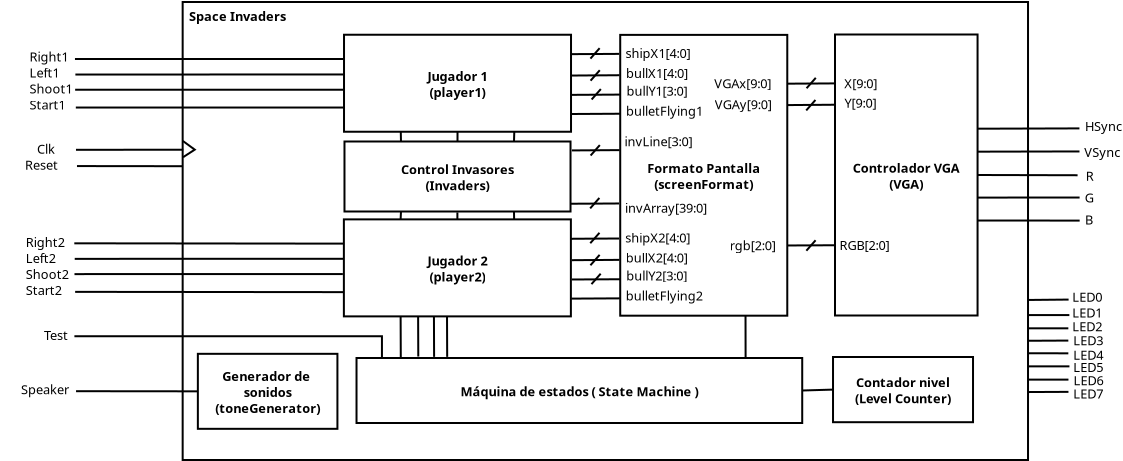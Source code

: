<?xml version="1.0" encoding="UTF-8"?>
<dia:diagram xmlns:dia="http://www.lysator.liu.se/~alla/dia/">
  <dia:layer name="Background" visible="true" active="true">
    <dia:object type="Flowchart - Box" version="0" id="O0">
      <dia:attribute name="obj_pos">
        <dia:point val="2.757,13.425"/>
      </dia:attribute>
      <dia:attribute name="obj_bb">
        <dia:rectangle val="2.707,13.375;45.075,36.375"/>
      </dia:attribute>
      <dia:attribute name="elem_corner">
        <dia:point val="2.757,13.425"/>
      </dia:attribute>
      <dia:attribute name="elem_width">
        <dia:real val="42.268"/>
      </dia:attribute>
      <dia:attribute name="elem_height">
        <dia:real val="22.9"/>
      </dia:attribute>
      <dia:attribute name="show_background">
        <dia:boolean val="true"/>
      </dia:attribute>
      <dia:attribute name="padding">
        <dia:real val="0.5"/>
      </dia:attribute>
      <dia:attribute name="text">
        <dia:composite type="text">
          <dia:attribute name="string">
            <dia:string>##</dia:string>
          </dia:attribute>
          <dia:attribute name="font">
            <dia:font family="sans" style="0" name="Helvetica"/>
          </dia:attribute>
          <dia:attribute name="height">
            <dia:real val="0.8"/>
          </dia:attribute>
          <dia:attribute name="pos">
            <dia:point val="23.891,25.07"/>
          </dia:attribute>
          <dia:attribute name="color">
            <dia:color val="#000000"/>
          </dia:attribute>
          <dia:attribute name="alignment">
            <dia:enum val="1"/>
          </dia:attribute>
        </dia:composite>
      </dia:attribute>
    </dia:object>
    <dia:object type="Flowchart - Box" version="0" id="O1">
      <dia:attribute name="obj_pos">
        <dia:point val="10.848,20.4"/>
      </dia:attribute>
      <dia:attribute name="obj_bb">
        <dia:rectangle val="10.798,20.35;22.2,23.95"/>
      </dia:attribute>
      <dia:attribute name="elem_corner">
        <dia:point val="10.848,20.4"/>
      </dia:attribute>
      <dia:attribute name="elem_width">
        <dia:real val="11.302"/>
      </dia:attribute>
      <dia:attribute name="elem_height">
        <dia:real val="3.5"/>
      </dia:attribute>
      <dia:attribute name="border_width">
        <dia:real val="0.1"/>
      </dia:attribute>
      <dia:attribute name="show_background">
        <dia:boolean val="true"/>
      </dia:attribute>
      <dia:attribute name="padding">
        <dia:real val="0.5"/>
      </dia:attribute>
      <dia:attribute name="text">
        <dia:composite type="text">
          <dia:attribute name="string">
            <dia:string>#Control Invasores
(Invaders)#</dia:string>
          </dia:attribute>
          <dia:attribute name="font">
            <dia:font family="sans" style="80" name="Helvetica-Bold"/>
          </dia:attribute>
          <dia:attribute name="height">
            <dia:real val="0.8"/>
          </dia:attribute>
          <dia:attribute name="pos">
            <dia:point val="16.499,21.945"/>
          </dia:attribute>
          <dia:attribute name="color">
            <dia:color val="#000000"/>
          </dia:attribute>
          <dia:attribute name="alignment">
            <dia:enum val="1"/>
          </dia:attribute>
        </dia:composite>
      </dia:attribute>
    </dia:object>
    <dia:object type="Flowchart - Box" version="0" id="O2">
      <dia:attribute name="obj_pos">
        <dia:point val="35.374,15.05"/>
      </dia:attribute>
      <dia:attribute name="obj_bb">
        <dia:rectangle val="35.324,15;42.551,29.15"/>
      </dia:attribute>
      <dia:attribute name="elem_corner">
        <dia:point val="35.374,15.05"/>
      </dia:attribute>
      <dia:attribute name="elem_width">
        <dia:real val="7.128"/>
      </dia:attribute>
      <dia:attribute name="elem_height">
        <dia:real val="14.05"/>
      </dia:attribute>
      <dia:attribute name="border_width">
        <dia:real val="0.1"/>
      </dia:attribute>
      <dia:attribute name="show_background">
        <dia:boolean val="true"/>
      </dia:attribute>
      <dia:attribute name="padding">
        <dia:real val="0.5"/>
      </dia:attribute>
      <dia:attribute name="text">
        <dia:composite type="text">
          <dia:attribute name="string">
            <dia:string>#Controlador VGA
(VGA)#</dia:string>
          </dia:attribute>
          <dia:attribute name="font">
            <dia:font family="sans" style="80" name="Helvetica-Bold"/>
          </dia:attribute>
          <dia:attribute name="height">
            <dia:real val="0.8"/>
          </dia:attribute>
          <dia:attribute name="pos">
            <dia:point val="38.938,21.87"/>
          </dia:attribute>
          <dia:attribute name="color">
            <dia:color val="#000000"/>
          </dia:attribute>
          <dia:attribute name="alignment">
            <dia:enum val="1"/>
          </dia:attribute>
        </dia:composite>
      </dia:attribute>
    </dia:object>
    <dia:object type="Flowchart - Box" version="0" id="O3">
      <dia:attribute name="obj_pos">
        <dia:point val="24.635,15.069"/>
      </dia:attribute>
      <dia:attribute name="obj_bb">
        <dia:rectangle val="24.585,15.019;33.038,29.159"/>
      </dia:attribute>
      <dia:attribute name="elem_corner">
        <dia:point val="24.635,15.069"/>
      </dia:attribute>
      <dia:attribute name="elem_width">
        <dia:real val="8.353"/>
      </dia:attribute>
      <dia:attribute name="elem_height">
        <dia:real val="14.04"/>
      </dia:attribute>
      <dia:attribute name="border_width">
        <dia:real val="0.1"/>
      </dia:attribute>
      <dia:attribute name="show_background">
        <dia:boolean val="true"/>
      </dia:attribute>
      <dia:attribute name="padding">
        <dia:real val="0.5"/>
      </dia:attribute>
      <dia:attribute name="text">
        <dia:composite type="text">
          <dia:attribute name="string">
            <dia:string>#Formato Pantalla
(screenFormat)#</dia:string>
          </dia:attribute>
          <dia:attribute name="font">
            <dia:font family="sans" style="80" name="Helvetica-Bold"/>
          </dia:attribute>
          <dia:attribute name="height">
            <dia:real val="0.8"/>
          </dia:attribute>
          <dia:attribute name="pos">
            <dia:point val="28.812,21.884"/>
          </dia:attribute>
          <dia:attribute name="color">
            <dia:color val="#000000"/>
          </dia:attribute>
          <dia:attribute name="alignment">
            <dia:enum val="1"/>
          </dia:attribute>
        </dia:composite>
      </dia:attribute>
    </dia:object>
    <dia:object type="Flowchart - Box" version="0" id="O4">
      <dia:attribute name="obj_pos">
        <dia:point val="10.825,15.062"/>
      </dia:attribute>
      <dia:attribute name="obj_bb">
        <dia:rectangle val="10.775,15.012;22.225,19.962"/>
      </dia:attribute>
      <dia:attribute name="elem_corner">
        <dia:point val="10.825,15.062"/>
      </dia:attribute>
      <dia:attribute name="elem_width">
        <dia:real val="11.35"/>
      </dia:attribute>
      <dia:attribute name="elem_height">
        <dia:real val="4.85"/>
      </dia:attribute>
      <dia:attribute name="border_width">
        <dia:real val="0.1"/>
      </dia:attribute>
      <dia:attribute name="show_background">
        <dia:boolean val="true"/>
      </dia:attribute>
      <dia:attribute name="padding">
        <dia:real val="0.5"/>
      </dia:attribute>
      <dia:attribute name="text">
        <dia:composite type="text">
          <dia:attribute name="string">
            <dia:string>#Jugador 1
(player1)#</dia:string>
          </dia:attribute>
          <dia:attribute name="font">
            <dia:font family="sans" style="80" name="Helvetica-Bold"/>
          </dia:attribute>
          <dia:attribute name="height">
            <dia:real val="0.8"/>
          </dia:attribute>
          <dia:attribute name="pos">
            <dia:point val="16.5,17.282"/>
          </dia:attribute>
          <dia:attribute name="color">
            <dia:color val="#000000"/>
          </dia:attribute>
          <dia:attribute name="alignment">
            <dia:enum val="1"/>
          </dia:attribute>
        </dia:composite>
      </dia:attribute>
    </dia:object>
    <dia:object type="Flowchart - Box" version="0" id="O5">
      <dia:attribute name="obj_pos">
        <dia:point val="11.45,31.225"/>
      </dia:attribute>
      <dia:attribute name="obj_bb">
        <dia:rectangle val="11.4,31.175;33.785,34.525"/>
      </dia:attribute>
      <dia:attribute name="elem_corner">
        <dia:point val="11.45,31.225"/>
      </dia:attribute>
      <dia:attribute name="elem_width">
        <dia:real val="22.285"/>
      </dia:attribute>
      <dia:attribute name="elem_height">
        <dia:real val="3.25"/>
      </dia:attribute>
      <dia:attribute name="border_width">
        <dia:real val="0.1"/>
      </dia:attribute>
      <dia:attribute name="show_background">
        <dia:boolean val="true"/>
      </dia:attribute>
      <dia:attribute name="padding">
        <dia:real val="0.5"/>
      </dia:attribute>
      <dia:attribute name="text">
        <dia:composite type="text">
          <dia:attribute name="string">
            <dia:string>#Máquina de estados ( State Machine )#</dia:string>
          </dia:attribute>
          <dia:attribute name="font">
            <dia:font family="sans" style="80" name="Helvetica-Bold"/>
          </dia:attribute>
          <dia:attribute name="height">
            <dia:real val="0.8"/>
          </dia:attribute>
          <dia:attribute name="pos">
            <dia:point val="22.593,33.045"/>
          </dia:attribute>
          <dia:attribute name="color">
            <dia:color val="#000000"/>
          </dia:attribute>
          <dia:attribute name="alignment">
            <dia:enum val="1"/>
          </dia:attribute>
        </dia:composite>
      </dia:attribute>
    </dia:object>
    <dia:object type="Flowchart - Box" version="0" id="O6">
      <dia:attribute name="obj_pos">
        <dia:point val="35.275,31.175"/>
      </dia:attribute>
      <dia:attribute name="obj_bb">
        <dia:rectangle val="35.225,31.125;42.325,34.485"/>
      </dia:attribute>
      <dia:attribute name="elem_corner">
        <dia:point val="35.275,31.175"/>
      </dia:attribute>
      <dia:attribute name="elem_width">
        <dia:real val="7"/>
      </dia:attribute>
      <dia:attribute name="elem_height">
        <dia:real val="3.26"/>
      </dia:attribute>
      <dia:attribute name="border_width">
        <dia:real val="0.1"/>
      </dia:attribute>
      <dia:attribute name="show_background">
        <dia:boolean val="true"/>
      </dia:attribute>
      <dia:attribute name="padding">
        <dia:real val="0.5"/>
      </dia:attribute>
      <dia:attribute name="text">
        <dia:composite type="text">
          <dia:attribute name="string">
            <dia:string>#Contador nivel
(Level Counter)#</dia:string>
          </dia:attribute>
          <dia:attribute name="font">
            <dia:font family="sans" style="80" name="Helvetica-Bold"/>
          </dia:attribute>
          <dia:attribute name="height">
            <dia:real val="0.8"/>
          </dia:attribute>
          <dia:attribute name="pos">
            <dia:point val="38.775,32.6"/>
          </dia:attribute>
          <dia:attribute name="color">
            <dia:color val="#000000"/>
          </dia:attribute>
          <dia:attribute name="alignment">
            <dia:enum val="1"/>
          </dia:attribute>
        </dia:composite>
      </dia:attribute>
    </dia:object>
    <dia:object type="Standard - Line" version="0" id="O7">
      <dia:attribute name="obj_pos">
        <dia:point val="42.502,19.76"/>
      </dia:attribute>
      <dia:attribute name="obj_bb">
        <dia:rectangle val="42.452,19.695;47.645,19.811"/>
      </dia:attribute>
      <dia:attribute name="conn_endpoints">
        <dia:point val="42.502,19.76"/>
        <dia:point val="47.595,19.745"/>
      </dia:attribute>
      <dia:attribute name="numcp">
        <dia:int val="1"/>
      </dia:attribute>
    </dia:object>
    <dia:object type="Standard - Line" version="0" id="O8">
      <dia:attribute name="obj_pos">
        <dia:point val="42.503,20.908"/>
      </dia:attribute>
      <dia:attribute name="obj_bb">
        <dia:rectangle val="42.453,20.847;47.648,20.958"/>
      </dia:attribute>
      <dia:attribute name="conn_endpoints">
        <dia:point val="42.503,20.908"/>
        <dia:point val="47.598,20.897"/>
      </dia:attribute>
      <dia:attribute name="numcp">
        <dia:int val="1"/>
      </dia:attribute>
    </dia:object>
    <dia:object type="Standard - Line" version="0" id="O9">
      <dia:attribute name="obj_pos">
        <dia:point val="42.501,22.075"/>
      </dia:attribute>
      <dia:attribute name="obj_bb">
        <dia:rectangle val="42.451,22.025;47.553,22.138"/>
      </dia:attribute>
      <dia:attribute name="conn_endpoints">
        <dia:point val="42.501,22.075"/>
        <dia:point val="47.503,22.087"/>
      </dia:attribute>
      <dia:attribute name="numcp">
        <dia:int val="1"/>
      </dia:attribute>
      <dia:connections>
        <dia:connection handle="0" to="O2" connection="8"/>
      </dia:connections>
    </dia:object>
    <dia:object type="Standard - Line" version="0" id="O10">
      <dia:attribute name="obj_pos">
        <dia:point val="42.506,23.204"/>
      </dia:attribute>
      <dia:attribute name="obj_bb">
        <dia:rectangle val="42.456,23.152;47.654,23.254"/>
      </dia:attribute>
      <dia:attribute name="conn_endpoints">
        <dia:point val="42.506,23.204"/>
        <dia:point val="47.604,23.202"/>
      </dia:attribute>
      <dia:attribute name="numcp">
        <dia:int val="1"/>
      </dia:attribute>
    </dia:object>
    <dia:object type="Standard - Line" version="0" id="O11">
      <dia:attribute name="obj_pos">
        <dia:point val="42.508,24.352"/>
      </dia:attribute>
      <dia:attribute name="obj_bb">
        <dia:rectangle val="42.458,24.302;47.657,24.404"/>
      </dia:attribute>
      <dia:attribute name="conn_endpoints">
        <dia:point val="42.508,24.352"/>
        <dia:point val="47.607,24.354"/>
      </dia:attribute>
      <dia:attribute name="numcp">
        <dia:int val="1"/>
      </dia:attribute>
    </dia:object>
    <dia:object type="Standard - Text" version="1" id="O12">
      <dia:attribute name="obj_pos">
        <dia:point val="47.872,19.878"/>
      </dia:attribute>
      <dia:attribute name="obj_bb">
        <dia:rectangle val="47.872,19.283;49.9,20.031"/>
      </dia:attribute>
      <dia:attribute name="text">
        <dia:composite type="text">
          <dia:attribute name="string">
            <dia:string>#HSync#</dia:string>
          </dia:attribute>
          <dia:attribute name="font">
            <dia:font family="sans" style="0" name="Helvetica"/>
          </dia:attribute>
          <dia:attribute name="height">
            <dia:real val="0.8"/>
          </dia:attribute>
          <dia:attribute name="pos">
            <dia:point val="47.872,19.878"/>
          </dia:attribute>
          <dia:attribute name="color">
            <dia:color val="#000000"/>
          </dia:attribute>
          <dia:attribute name="alignment">
            <dia:enum val="0"/>
          </dia:attribute>
        </dia:composite>
      </dia:attribute>
      <dia:attribute name="valign">
        <dia:enum val="3"/>
      </dia:attribute>
    </dia:object>
    <dia:object type="Standard - Text" version="1" id="O13">
      <dia:attribute name="obj_pos">
        <dia:point val="47.837,21.178"/>
      </dia:attribute>
      <dia:attribute name="obj_bb">
        <dia:rectangle val="47.837,20.583;49.819,21.331"/>
      </dia:attribute>
      <dia:attribute name="text">
        <dia:composite type="text">
          <dia:attribute name="string">
            <dia:string>#VSync#</dia:string>
          </dia:attribute>
          <dia:attribute name="font">
            <dia:font family="sans" style="0" name="Helvetica"/>
          </dia:attribute>
          <dia:attribute name="height">
            <dia:real val="0.8"/>
          </dia:attribute>
          <dia:attribute name="pos">
            <dia:point val="47.837,21.178"/>
          </dia:attribute>
          <dia:attribute name="color">
            <dia:color val="#000000"/>
          </dia:attribute>
          <dia:attribute name="alignment">
            <dia:enum val="0"/>
          </dia:attribute>
        </dia:composite>
      </dia:attribute>
      <dia:attribute name="valign">
        <dia:enum val="3"/>
      </dia:attribute>
    </dia:object>
    <dia:object type="Standard - Text" version="1" id="O14">
      <dia:attribute name="obj_pos">
        <dia:point val="47.914,22.358"/>
      </dia:attribute>
      <dia:attribute name="obj_bb">
        <dia:rectangle val="47.914,21.763;48.359,22.511"/>
      </dia:attribute>
      <dia:attribute name="text">
        <dia:composite type="text">
          <dia:attribute name="string">
            <dia:string>#R#</dia:string>
          </dia:attribute>
          <dia:attribute name="font">
            <dia:font family="sans" style="0" name="Helvetica"/>
          </dia:attribute>
          <dia:attribute name="height">
            <dia:real val="0.8"/>
          </dia:attribute>
          <dia:attribute name="pos">
            <dia:point val="47.914,22.358"/>
          </dia:attribute>
          <dia:attribute name="color">
            <dia:color val="#000000"/>
          </dia:attribute>
          <dia:attribute name="alignment">
            <dia:enum val="0"/>
          </dia:attribute>
        </dia:composite>
      </dia:attribute>
      <dia:attribute name="valign">
        <dia:enum val="3"/>
      </dia:attribute>
    </dia:object>
    <dia:object type="Standard - Text" version="1" id="O15">
      <dia:attribute name="obj_pos">
        <dia:point val="47.862,23.453"/>
      </dia:attribute>
      <dia:attribute name="obj_bb">
        <dia:rectangle val="47.862,22.858;48.357,23.606"/>
      </dia:attribute>
      <dia:attribute name="text">
        <dia:composite type="text">
          <dia:attribute name="string">
            <dia:string>#G#</dia:string>
          </dia:attribute>
          <dia:attribute name="font">
            <dia:font family="sans" style="0" name="Helvetica"/>
          </dia:attribute>
          <dia:attribute name="height">
            <dia:real val="0.8"/>
          </dia:attribute>
          <dia:attribute name="pos">
            <dia:point val="47.862,23.453"/>
          </dia:attribute>
          <dia:attribute name="color">
            <dia:color val="#000000"/>
          </dia:attribute>
          <dia:attribute name="alignment">
            <dia:enum val="0"/>
          </dia:attribute>
        </dia:composite>
      </dia:attribute>
      <dia:attribute name="valign">
        <dia:enum val="3"/>
      </dia:attribute>
    </dia:object>
    <dia:object type="Standard - Text" version="1" id="O16">
      <dia:attribute name="obj_pos">
        <dia:point val="47.877,24.546"/>
      </dia:attribute>
      <dia:attribute name="obj_bb">
        <dia:rectangle val="47.877,23.951;48.317,24.698"/>
      </dia:attribute>
      <dia:attribute name="text">
        <dia:composite type="text">
          <dia:attribute name="string">
            <dia:string>#B#</dia:string>
          </dia:attribute>
          <dia:attribute name="font">
            <dia:font family="sans" style="0" name="Helvetica"/>
          </dia:attribute>
          <dia:attribute name="height">
            <dia:real val="0.8"/>
          </dia:attribute>
          <dia:attribute name="pos">
            <dia:point val="47.877,24.546"/>
          </dia:attribute>
          <dia:attribute name="color">
            <dia:color val="#000000"/>
          </dia:attribute>
          <dia:attribute name="alignment">
            <dia:enum val="0"/>
          </dia:attribute>
        </dia:composite>
      </dia:attribute>
      <dia:attribute name="valign">
        <dia:enum val="3"/>
      </dia:attribute>
    </dia:object>
    <dia:object type="Standard - Line" version="0" id="O17">
      <dia:attribute name="obj_pos">
        <dia:point val="32.988,18.579"/>
      </dia:attribute>
      <dia:attribute name="obj_bb">
        <dia:rectangle val="32.938,18.512;35.424,18.629"/>
      </dia:attribute>
      <dia:attribute name="conn_endpoints">
        <dia:point val="32.988,18.579"/>
        <dia:point val="35.374,18.562"/>
      </dia:attribute>
      <dia:attribute name="numcp">
        <dia:int val="1"/>
      </dia:attribute>
      <dia:connections>
        <dia:connection handle="0" to="O3" connection="6"/>
        <dia:connection handle="1" to="O2" connection="5"/>
      </dia:connections>
    </dia:object>
    <dia:object type="Standard - Line" version="0" id="O18">
      <dia:attribute name="obj_pos">
        <dia:point val="32.988,25.599"/>
      </dia:attribute>
      <dia:attribute name="obj_bb">
        <dia:rectangle val="32.938,25.537;35.424,25.649"/>
      </dia:attribute>
      <dia:attribute name="conn_endpoints">
        <dia:point val="32.988,25.599"/>
        <dia:point val="35.374,25.587"/>
      </dia:attribute>
      <dia:attribute name="numcp">
        <dia:int val="1"/>
      </dia:attribute>
      <dia:connections>
        <dia:connection handle="0" to="O3" connection="10"/>
        <dia:connection handle="1" to="O2" connection="9"/>
      </dia:connections>
    </dia:object>
    <dia:object type="Standard - Text" version="1" id="O19">
      <dia:attribute name="obj_pos">
        <dia:point val="38.938,22.075"/>
      </dia:attribute>
      <dia:attribute name="obj_bb">
        <dia:rectangle val="38.938,21.48;38.938,22.227"/>
      </dia:attribute>
      <dia:attribute name="text">
        <dia:composite type="text">
          <dia:attribute name="string">
            <dia:string>##</dia:string>
          </dia:attribute>
          <dia:attribute name="font">
            <dia:font family="sans" style="0" name="Helvetica"/>
          </dia:attribute>
          <dia:attribute name="height">
            <dia:real val="0.8"/>
          </dia:attribute>
          <dia:attribute name="pos">
            <dia:point val="38.938,22.075"/>
          </dia:attribute>
          <dia:attribute name="color">
            <dia:color val="#000000"/>
          </dia:attribute>
          <dia:attribute name="alignment">
            <dia:enum val="0"/>
          </dia:attribute>
        </dia:composite>
      </dia:attribute>
      <dia:attribute name="valign">
        <dia:enum val="3"/>
      </dia:attribute>
      <dia:connections>
        <dia:connection handle="0" to="O2" connection="16"/>
      </dia:connections>
    </dia:object>
    <dia:object type="Standard - Text" version="1" id="O20">
      <dia:attribute name="obj_pos">
        <dia:point val="35.597,25.822"/>
      </dia:attribute>
      <dia:attribute name="obj_bb">
        <dia:rectangle val="35.597,25.227;38.507,25.974"/>
      </dia:attribute>
      <dia:attribute name="text">
        <dia:composite type="text">
          <dia:attribute name="string">
            <dia:string>#RGB[2:0]#</dia:string>
          </dia:attribute>
          <dia:attribute name="font">
            <dia:font family="sans" style="0" name="Helvetica"/>
          </dia:attribute>
          <dia:attribute name="height">
            <dia:real val="0.8"/>
          </dia:attribute>
          <dia:attribute name="pos">
            <dia:point val="35.597,25.822"/>
          </dia:attribute>
          <dia:attribute name="color">
            <dia:color val="#000000"/>
          </dia:attribute>
          <dia:attribute name="alignment">
            <dia:enum val="0"/>
          </dia:attribute>
        </dia:composite>
      </dia:attribute>
      <dia:attribute name="valign">
        <dia:enum val="3"/>
      </dia:attribute>
    </dia:object>
    <dia:object type="Standard - Text" version="1" id="O21">
      <dia:attribute name="obj_pos">
        <dia:point val="30.117,25.832"/>
      </dia:attribute>
      <dia:attribute name="obj_bb">
        <dia:rectangle val="30.117,25.237;32.715,25.984"/>
      </dia:attribute>
      <dia:attribute name="text">
        <dia:composite type="text">
          <dia:attribute name="string">
            <dia:string>#rgb[2:0]#</dia:string>
          </dia:attribute>
          <dia:attribute name="font">
            <dia:font family="sans" style="0" name="Helvetica"/>
          </dia:attribute>
          <dia:attribute name="height">
            <dia:real val="0.8"/>
          </dia:attribute>
          <dia:attribute name="pos">
            <dia:point val="30.117,25.832"/>
          </dia:attribute>
          <dia:attribute name="color">
            <dia:color val="#000000"/>
          </dia:attribute>
          <dia:attribute name="alignment">
            <dia:enum val="0"/>
          </dia:attribute>
        </dia:composite>
      </dia:attribute>
      <dia:attribute name="valign">
        <dia:enum val="3"/>
      </dia:attribute>
    </dia:object>
    <dia:object type="Standard - Text" version="1" id="O22">
      <dia:attribute name="obj_pos">
        <dia:point val="35.837,17.734"/>
      </dia:attribute>
      <dia:attribute name="obj_bb">
        <dia:rectangle val="35.837,17.139;37.804,17.887"/>
      </dia:attribute>
      <dia:attribute name="text">
        <dia:composite type="text">
          <dia:attribute name="string">
            <dia:string>#X[9:0]#</dia:string>
          </dia:attribute>
          <dia:attribute name="font">
            <dia:font family="sans" style="0" name="Helvetica"/>
          </dia:attribute>
          <dia:attribute name="height">
            <dia:real val="0.8"/>
          </dia:attribute>
          <dia:attribute name="pos">
            <dia:point val="35.837,17.734"/>
          </dia:attribute>
          <dia:attribute name="color">
            <dia:color val="#000000"/>
          </dia:attribute>
          <dia:attribute name="alignment">
            <dia:enum val="0"/>
          </dia:attribute>
        </dia:composite>
      </dia:attribute>
      <dia:attribute name="valign">
        <dia:enum val="3"/>
      </dia:attribute>
    </dia:object>
    <dia:object type="Standard - Text" version="1" id="O23">
      <dia:attribute name="obj_pos">
        <dia:point val="35.855,18.707"/>
      </dia:attribute>
      <dia:attribute name="obj_bb">
        <dia:rectangle val="35.855,18.112;37.775,18.859"/>
      </dia:attribute>
      <dia:attribute name="text">
        <dia:composite type="text">
          <dia:attribute name="string">
            <dia:string>#Y[9:0]#</dia:string>
          </dia:attribute>
          <dia:attribute name="font">
            <dia:font family="sans" style="0" name="Helvetica"/>
          </dia:attribute>
          <dia:attribute name="height">
            <dia:real val="0.8"/>
          </dia:attribute>
          <dia:attribute name="pos">
            <dia:point val="35.855,18.707"/>
          </dia:attribute>
          <dia:attribute name="color">
            <dia:color val="#000000"/>
          </dia:attribute>
          <dia:attribute name="alignment">
            <dia:enum val="0"/>
          </dia:attribute>
        </dia:composite>
      </dia:attribute>
      <dia:attribute name="valign">
        <dia:enum val="3"/>
      </dia:attribute>
    </dia:object>
    <dia:object type="Standard - Text" version="1" id="O24">
      <dia:attribute name="obj_pos">
        <dia:point val="29.342,17.732"/>
      </dia:attribute>
      <dia:attribute name="obj_bb">
        <dia:rectangle val="29.342,17.137;32.622,17.884"/>
      </dia:attribute>
      <dia:attribute name="text">
        <dia:composite type="text">
          <dia:attribute name="string">
            <dia:string>#VGAx[9:0]#</dia:string>
          </dia:attribute>
          <dia:attribute name="font">
            <dia:font family="sans" style="0" name="Helvetica"/>
          </dia:attribute>
          <dia:attribute name="height">
            <dia:real val="0.8"/>
          </dia:attribute>
          <dia:attribute name="pos">
            <dia:point val="29.342,17.732"/>
          </dia:attribute>
          <dia:attribute name="color">
            <dia:color val="#000000"/>
          </dia:attribute>
          <dia:attribute name="alignment">
            <dia:enum val="0"/>
          </dia:attribute>
        </dia:composite>
      </dia:attribute>
      <dia:attribute name="valign">
        <dia:enum val="3"/>
      </dia:attribute>
    </dia:object>
    <dia:object type="Standard - Text" version="1" id="O25">
      <dia:attribute name="obj_pos">
        <dia:point val="29.367,18.782"/>
      </dia:attribute>
      <dia:attribute name="obj_bb">
        <dia:rectangle val="29.367,18.187;32.605,18.934"/>
      </dia:attribute>
      <dia:attribute name="text">
        <dia:composite type="text">
          <dia:attribute name="string">
            <dia:string>#VGAy[9:0]#</dia:string>
          </dia:attribute>
          <dia:attribute name="font">
            <dia:font family="sans" style="0" name="Helvetica"/>
          </dia:attribute>
          <dia:attribute name="height">
            <dia:real val="0.8"/>
          </dia:attribute>
          <dia:attribute name="pos">
            <dia:point val="29.367,18.782"/>
          </dia:attribute>
          <dia:attribute name="color">
            <dia:color val="#000000"/>
          </dia:attribute>
          <dia:attribute name="alignment">
            <dia:enum val="0"/>
          </dia:attribute>
        </dia:composite>
      </dia:attribute>
      <dia:attribute name="valign">
        <dia:enum val="3"/>
      </dia:attribute>
    </dia:object>
    <dia:object type="Standard - Line" version="0" id="O26">
      <dia:attribute name="obj_pos">
        <dia:point val="32.976,17.509"/>
      </dia:attribute>
      <dia:attribute name="obj_bb">
        <dia:rectangle val="32.926,17.445;35.453,17.559"/>
      </dia:attribute>
      <dia:attribute name="conn_endpoints">
        <dia:point val="32.976,17.509"/>
        <dia:point val="35.402,17.495"/>
      </dia:attribute>
      <dia:attribute name="numcp">
        <dia:int val="1"/>
      </dia:attribute>
    </dia:object>
    <dia:object type="Standard - Line" version="0" id="O27">
      <dia:attribute name="obj_pos">
        <dia:point val="33.952,17.738"/>
      </dia:attribute>
      <dia:attribute name="obj_bb">
        <dia:rectangle val="33.881,17.145;34.483,17.808"/>
      </dia:attribute>
      <dia:attribute name="conn_endpoints">
        <dia:point val="33.952,17.738"/>
        <dia:point val="34.413,17.216"/>
      </dia:attribute>
      <dia:attribute name="numcp">
        <dia:int val="1"/>
      </dia:attribute>
    </dia:object>
    <dia:object type="Standard - Line" version="0" id="O28">
      <dia:attribute name="obj_pos">
        <dia:point val="33.935,18.846"/>
      </dia:attribute>
      <dia:attribute name="obj_bb">
        <dia:rectangle val="33.864,18.254;34.467,18.917"/>
      </dia:attribute>
      <dia:attribute name="conn_endpoints">
        <dia:point val="33.935,18.846"/>
        <dia:point val="34.396,18.324"/>
      </dia:attribute>
      <dia:attribute name="numcp">
        <dia:int val="1"/>
      </dia:attribute>
    </dia:object>
    <dia:object type="Standard - Line" version="0" id="O29">
      <dia:attribute name="obj_pos">
        <dia:point val="33.942,25.86"/>
      </dia:attribute>
      <dia:attribute name="obj_bb">
        <dia:rectangle val="33.871,25.267;34.474,25.93"/>
      </dia:attribute>
      <dia:attribute name="conn_endpoints">
        <dia:point val="33.942,25.86"/>
        <dia:point val="34.403,25.338"/>
      </dia:attribute>
      <dia:attribute name="numcp">
        <dia:int val="1"/>
      </dia:attribute>
    </dia:object>
    <dia:object type="Standard - Line" version="0" id="O30">
      <dia:attribute name="obj_pos">
        <dia:point val="22.216,17.102"/>
      </dia:attribute>
      <dia:attribute name="obj_bb">
        <dia:rectangle val="22.166,17.036;24.652,17.153"/>
      </dia:attribute>
      <dia:attribute name="conn_endpoints">
        <dia:point val="22.216,17.102"/>
        <dia:point val="24.601,17.086"/>
      </dia:attribute>
      <dia:attribute name="numcp">
        <dia:int val="1"/>
      </dia:attribute>
    </dia:object>
    <dia:object type="Standard - Line" version="0" id="O31">
      <dia:attribute name="obj_pos">
        <dia:point val="22.16,16.032"/>
      </dia:attribute>
      <dia:attribute name="obj_bb">
        <dia:rectangle val="22.11,15.969;24.637,16.083"/>
      </dia:attribute>
      <dia:attribute name="conn_endpoints">
        <dia:point val="22.16,16.032"/>
        <dia:point val="24.586,16.019"/>
      </dia:attribute>
      <dia:attribute name="numcp">
        <dia:int val="1"/>
      </dia:attribute>
    </dia:object>
    <dia:object type="Standard - Line" version="0" id="O32">
      <dia:attribute name="obj_pos">
        <dia:point val="22.221,18.068"/>
      </dia:attribute>
      <dia:attribute name="obj_bb">
        <dia:rectangle val="22.171,18.005;24.698,18.119"/>
      </dia:attribute>
      <dia:attribute name="conn_endpoints">
        <dia:point val="22.221,18.068"/>
        <dia:point val="24.647,18.055"/>
      </dia:attribute>
      <dia:attribute name="numcp">
        <dia:int val="1"/>
      </dia:attribute>
    </dia:object>
    <dia:object type="Standard - Line" version="0" id="O33">
      <dia:attribute name="obj_pos">
        <dia:point val="22.195,19.025"/>
      </dia:attribute>
      <dia:attribute name="obj_bb">
        <dia:rectangle val="22.145,18.961;24.672,19.075"/>
      </dia:attribute>
      <dia:attribute name="conn_endpoints">
        <dia:point val="22.195,19.025"/>
        <dia:point val="24.622,19.012"/>
      </dia:attribute>
      <dia:attribute name="numcp">
        <dia:int val="1"/>
      </dia:attribute>
    </dia:object>
    <dia:object type="Standard - Line" version="0" id="O34">
      <dia:attribute name="obj_pos">
        <dia:point val="23.145,16.255"/>
      </dia:attribute>
      <dia:attribute name="obj_bb">
        <dia:rectangle val="23.074,15.663;23.676,16.326"/>
      </dia:attribute>
      <dia:attribute name="conn_endpoints">
        <dia:point val="23.145,16.255"/>
        <dia:point val="23.606,15.733"/>
      </dia:attribute>
      <dia:attribute name="numcp">
        <dia:int val="1"/>
      </dia:attribute>
    </dia:object>
    <dia:object type="Standard - Line" version="0" id="O35">
      <dia:attribute name="obj_pos">
        <dia:point val="23.152,17.358"/>
      </dia:attribute>
      <dia:attribute name="obj_bb">
        <dia:rectangle val="23.081,16.765;23.684,17.428"/>
      </dia:attribute>
      <dia:attribute name="conn_endpoints">
        <dia:point val="23.152,17.358"/>
        <dia:point val="23.613,16.836"/>
      </dia:attribute>
      <dia:attribute name="numcp">
        <dia:int val="1"/>
      </dia:attribute>
    </dia:object>
    <dia:object type="Standard - Line" version="0" id="O36">
      <dia:attribute name="obj_pos">
        <dia:point val="23.205,18.3"/>
      </dia:attribute>
      <dia:attribute name="obj_bb">
        <dia:rectangle val="23.134,17.708;23.736,18.371"/>
      </dia:attribute>
      <dia:attribute name="conn_endpoints">
        <dia:point val="23.205,18.3"/>
        <dia:point val="23.666,17.778"/>
      </dia:attribute>
      <dia:attribute name="numcp">
        <dia:int val="1"/>
      </dia:attribute>
    </dia:object>
    <dia:object type="Standard - Text" version="1" id="O37">
      <dia:attribute name="obj_pos">
        <dia:point val="28.812,22.089"/>
      </dia:attribute>
      <dia:attribute name="obj_bb">
        <dia:rectangle val="28.812,21.494;28.812,22.241"/>
      </dia:attribute>
      <dia:attribute name="text">
        <dia:composite type="text">
          <dia:attribute name="string">
            <dia:string>##</dia:string>
          </dia:attribute>
          <dia:attribute name="font">
            <dia:font family="sans" style="0" name="Helvetica"/>
          </dia:attribute>
          <dia:attribute name="height">
            <dia:real val="0.8"/>
          </dia:attribute>
          <dia:attribute name="pos">
            <dia:point val="28.812,22.089"/>
          </dia:attribute>
          <dia:attribute name="color">
            <dia:color val="#000000"/>
          </dia:attribute>
          <dia:attribute name="alignment">
            <dia:enum val="0"/>
          </dia:attribute>
        </dia:composite>
      </dia:attribute>
      <dia:attribute name="valign">
        <dia:enum val="3"/>
      </dia:attribute>
      <dia:connections>
        <dia:connection handle="0" to="O3" connection="16"/>
      </dia:connections>
    </dia:object>
    <dia:object type="Standard - Text" version="1" id="O38">
      <dia:attribute name="obj_pos">
        <dia:point val="24.893,16.22"/>
      </dia:attribute>
      <dia:attribute name="obj_bb">
        <dia:rectangle val="24.893,15.625;28.59,16.373"/>
      </dia:attribute>
      <dia:attribute name="text">
        <dia:composite type="text">
          <dia:attribute name="string">
            <dia:string>#shipX1[4:0]#</dia:string>
          </dia:attribute>
          <dia:attribute name="font">
            <dia:font family="sans" style="0" name="Helvetica"/>
          </dia:attribute>
          <dia:attribute name="height">
            <dia:real val="0.8"/>
          </dia:attribute>
          <dia:attribute name="pos">
            <dia:point val="24.893,16.22"/>
          </dia:attribute>
          <dia:attribute name="color">
            <dia:color val="#000000"/>
          </dia:attribute>
          <dia:attribute name="alignment">
            <dia:enum val="0"/>
          </dia:attribute>
        </dia:composite>
      </dia:attribute>
      <dia:attribute name="valign">
        <dia:enum val="3"/>
      </dia:attribute>
    </dia:object>
    <dia:object type="Standard - Text" version="1" id="O39">
      <dia:attribute name="obj_pos">
        <dia:point val="24.918,17.22"/>
      </dia:attribute>
      <dia:attribute name="obj_bb">
        <dia:rectangle val="24.918,16.625;28.46,17.373"/>
      </dia:attribute>
      <dia:attribute name="text">
        <dia:composite type="text">
          <dia:attribute name="string">
            <dia:string>#bullX1[4:0]#</dia:string>
          </dia:attribute>
          <dia:attribute name="font">
            <dia:font family="sans" style="0" name="Helvetica"/>
          </dia:attribute>
          <dia:attribute name="height">
            <dia:real val="0.8"/>
          </dia:attribute>
          <dia:attribute name="pos">
            <dia:point val="24.918,17.22"/>
          </dia:attribute>
          <dia:attribute name="color">
            <dia:color val="#000000"/>
          </dia:attribute>
          <dia:attribute name="alignment">
            <dia:enum val="0"/>
          </dia:attribute>
        </dia:composite>
      </dia:attribute>
      <dia:attribute name="valign">
        <dia:enum val="3"/>
      </dia:attribute>
    </dia:object>
    <dia:object type="Standard - Text" version="1" id="O40">
      <dia:attribute name="obj_pos">
        <dia:point val="24.943,18.114"/>
      </dia:attribute>
      <dia:attribute name="obj_bb">
        <dia:rectangle val="24.943,17.519;28.438,18.266"/>
      </dia:attribute>
      <dia:attribute name="text">
        <dia:composite type="text">
          <dia:attribute name="string">
            <dia:string>#bullY1[3:0]#</dia:string>
          </dia:attribute>
          <dia:attribute name="font">
            <dia:font family="sans" style="0" name="Helvetica"/>
          </dia:attribute>
          <dia:attribute name="height">
            <dia:real val="0.8"/>
          </dia:attribute>
          <dia:attribute name="pos">
            <dia:point val="24.943,18.114"/>
          </dia:attribute>
          <dia:attribute name="color">
            <dia:color val="#000000"/>
          </dia:attribute>
          <dia:attribute name="alignment">
            <dia:enum val="0"/>
          </dia:attribute>
        </dia:composite>
      </dia:attribute>
      <dia:attribute name="valign">
        <dia:enum val="3"/>
      </dia:attribute>
    </dia:object>
    <dia:object type="Standard - Text" version="1" id="O41">
      <dia:attribute name="obj_pos">
        <dia:point val="24.918,19.114"/>
      </dia:attribute>
      <dia:attribute name="obj_bb">
        <dia:rectangle val="24.918,18.519;29.053,19.266"/>
      </dia:attribute>
      <dia:attribute name="text">
        <dia:composite type="text">
          <dia:attribute name="string">
            <dia:string>#bulletFlying1#</dia:string>
          </dia:attribute>
          <dia:attribute name="font">
            <dia:font family="sans" style="0" name="Helvetica"/>
          </dia:attribute>
          <dia:attribute name="height">
            <dia:real val="0.8"/>
          </dia:attribute>
          <dia:attribute name="pos">
            <dia:point val="24.918,19.114"/>
          </dia:attribute>
          <dia:attribute name="color">
            <dia:color val="#000000"/>
          </dia:attribute>
          <dia:attribute name="alignment">
            <dia:enum val="0"/>
          </dia:attribute>
        </dia:composite>
      </dia:attribute>
      <dia:attribute name="valign">
        <dia:enum val="3"/>
      </dia:attribute>
    </dia:object>
    <dia:object type="Flowchart - Box" version="0" id="O42">
      <dia:attribute name="obj_pos">
        <dia:point val="10.818,24.294"/>
      </dia:attribute>
      <dia:attribute name="obj_bb">
        <dia:rectangle val="10.768,24.244;22.218,29.194"/>
      </dia:attribute>
      <dia:attribute name="elem_corner">
        <dia:point val="10.818,24.294"/>
      </dia:attribute>
      <dia:attribute name="elem_width">
        <dia:real val="11.35"/>
      </dia:attribute>
      <dia:attribute name="elem_height">
        <dia:real val="4.85"/>
      </dia:attribute>
      <dia:attribute name="border_width">
        <dia:real val="0.1"/>
      </dia:attribute>
      <dia:attribute name="show_background">
        <dia:boolean val="true"/>
      </dia:attribute>
      <dia:attribute name="padding">
        <dia:real val="0.5"/>
      </dia:attribute>
      <dia:attribute name="text">
        <dia:composite type="text">
          <dia:attribute name="string">
            <dia:string>#Jugador 2
(player2)#</dia:string>
          </dia:attribute>
          <dia:attribute name="font">
            <dia:font family="sans" style="80" name="Helvetica-Bold"/>
          </dia:attribute>
          <dia:attribute name="height">
            <dia:real val="0.8"/>
          </dia:attribute>
          <dia:attribute name="pos">
            <dia:point val="16.493,26.514"/>
          </dia:attribute>
          <dia:attribute name="color">
            <dia:color val="#000000"/>
          </dia:attribute>
          <dia:attribute name="alignment">
            <dia:enum val="1"/>
          </dia:attribute>
        </dia:composite>
      </dia:attribute>
    </dia:object>
    <dia:object type="Standard - Line" version="0" id="O43">
      <dia:attribute name="obj_pos">
        <dia:point val="22.209,26.334"/>
      </dia:attribute>
      <dia:attribute name="obj_bb">
        <dia:rectangle val="22.158,26.267;24.644,26.384"/>
      </dia:attribute>
      <dia:attribute name="conn_endpoints">
        <dia:point val="22.209,26.334"/>
        <dia:point val="24.594,26.318"/>
      </dia:attribute>
      <dia:attribute name="numcp">
        <dia:int val="1"/>
      </dia:attribute>
    </dia:object>
    <dia:object type="Standard - Line" version="0" id="O44">
      <dia:attribute name="obj_pos">
        <dia:point val="22.153,25.264"/>
      </dia:attribute>
      <dia:attribute name="obj_bb">
        <dia:rectangle val="22.102,25.2;24.629,25.314"/>
      </dia:attribute>
      <dia:attribute name="conn_endpoints">
        <dia:point val="22.153,25.264"/>
        <dia:point val="24.579,25.25"/>
      </dia:attribute>
      <dia:attribute name="numcp">
        <dia:int val="1"/>
      </dia:attribute>
    </dia:object>
    <dia:object type="Standard - Line" version="0" id="O45">
      <dia:attribute name="obj_pos">
        <dia:point val="22.214,27.3"/>
      </dia:attribute>
      <dia:attribute name="obj_bb">
        <dia:rectangle val="22.163,27.236;24.69,27.35"/>
      </dia:attribute>
      <dia:attribute name="conn_endpoints">
        <dia:point val="22.214,27.3"/>
        <dia:point val="24.64,27.287"/>
      </dia:attribute>
      <dia:attribute name="numcp">
        <dia:int val="1"/>
      </dia:attribute>
    </dia:object>
    <dia:object type="Standard - Line" version="0" id="O46">
      <dia:attribute name="obj_pos">
        <dia:point val="22.188,28.256"/>
      </dia:attribute>
      <dia:attribute name="obj_bb">
        <dia:rectangle val="22.138,28.193;24.665,28.307"/>
      </dia:attribute>
      <dia:attribute name="conn_endpoints">
        <dia:point val="22.188,28.256"/>
        <dia:point val="24.614,28.243"/>
      </dia:attribute>
      <dia:attribute name="numcp">
        <dia:int val="1"/>
      </dia:attribute>
    </dia:object>
    <dia:object type="Standard - Line" version="0" id="O47">
      <dia:attribute name="obj_pos">
        <dia:point val="23.137,25.486"/>
      </dia:attribute>
      <dia:attribute name="obj_bb">
        <dia:rectangle val="23.067,24.894;23.669,25.557"/>
      </dia:attribute>
      <dia:attribute name="conn_endpoints">
        <dia:point val="23.137,25.486"/>
        <dia:point val="23.598,24.965"/>
      </dia:attribute>
      <dia:attribute name="numcp">
        <dia:int val="1"/>
      </dia:attribute>
    </dia:object>
    <dia:object type="Standard - Line" version="0" id="O48">
      <dia:attribute name="obj_pos">
        <dia:point val="23.145,26.589"/>
      </dia:attribute>
      <dia:attribute name="obj_bb">
        <dia:rectangle val="23.074,25.997;23.676,26.66"/>
      </dia:attribute>
      <dia:attribute name="conn_endpoints">
        <dia:point val="23.145,26.589"/>
        <dia:point val="23.606,26.067"/>
      </dia:attribute>
      <dia:attribute name="numcp">
        <dia:int val="1"/>
      </dia:attribute>
    </dia:object>
    <dia:object type="Standard - Line" version="0" id="O49">
      <dia:attribute name="obj_pos">
        <dia:point val="23.197,27.532"/>
      </dia:attribute>
      <dia:attribute name="obj_bb">
        <dia:rectangle val="23.127,26.939;23.729,27.602"/>
      </dia:attribute>
      <dia:attribute name="conn_endpoints">
        <dia:point val="23.197,27.532"/>
        <dia:point val="23.658,27.01"/>
      </dia:attribute>
      <dia:attribute name="numcp">
        <dia:int val="1"/>
      </dia:attribute>
    </dia:object>
    <dia:object type="Standard - Text" version="1" id="O50">
      <dia:attribute name="obj_pos">
        <dia:point val="24.885,25.452"/>
      </dia:attribute>
      <dia:attribute name="obj_bb">
        <dia:rectangle val="24.885,24.857;28.583,25.604"/>
      </dia:attribute>
      <dia:attribute name="text">
        <dia:composite type="text">
          <dia:attribute name="string">
            <dia:string>#shipX2[4:0]#</dia:string>
          </dia:attribute>
          <dia:attribute name="font">
            <dia:font family="sans" style="0" name="Helvetica"/>
          </dia:attribute>
          <dia:attribute name="height">
            <dia:real val="0.8"/>
          </dia:attribute>
          <dia:attribute name="pos">
            <dia:point val="24.885,25.452"/>
          </dia:attribute>
          <dia:attribute name="color">
            <dia:color val="#000000"/>
          </dia:attribute>
          <dia:attribute name="alignment">
            <dia:enum val="0"/>
          </dia:attribute>
        </dia:composite>
      </dia:attribute>
      <dia:attribute name="valign">
        <dia:enum val="3"/>
      </dia:attribute>
    </dia:object>
    <dia:object type="Standard - Text" version="1" id="O51">
      <dia:attribute name="obj_pos">
        <dia:point val="24.91,26.452"/>
      </dia:attribute>
      <dia:attribute name="obj_bb">
        <dia:rectangle val="24.91,25.857;28.453,26.604"/>
      </dia:attribute>
      <dia:attribute name="text">
        <dia:composite type="text">
          <dia:attribute name="string">
            <dia:string>#bullX2[4:0]#</dia:string>
          </dia:attribute>
          <dia:attribute name="font">
            <dia:font family="sans" style="0" name="Helvetica"/>
          </dia:attribute>
          <dia:attribute name="height">
            <dia:real val="0.8"/>
          </dia:attribute>
          <dia:attribute name="pos">
            <dia:point val="24.91,26.452"/>
          </dia:attribute>
          <dia:attribute name="color">
            <dia:color val="#000000"/>
          </dia:attribute>
          <dia:attribute name="alignment">
            <dia:enum val="0"/>
          </dia:attribute>
        </dia:composite>
      </dia:attribute>
      <dia:attribute name="valign">
        <dia:enum val="3"/>
      </dia:attribute>
    </dia:object>
    <dia:object type="Standard - Text" version="1" id="O52">
      <dia:attribute name="obj_pos">
        <dia:point val="24.935,27.345"/>
      </dia:attribute>
      <dia:attribute name="obj_bb">
        <dia:rectangle val="24.935,26.75;28.43,27.498"/>
      </dia:attribute>
      <dia:attribute name="text">
        <dia:composite type="text">
          <dia:attribute name="string">
            <dia:string>#bullY2[3:0]#</dia:string>
          </dia:attribute>
          <dia:attribute name="font">
            <dia:font family="sans" style="0" name="Helvetica"/>
          </dia:attribute>
          <dia:attribute name="height">
            <dia:real val="0.8"/>
          </dia:attribute>
          <dia:attribute name="pos">
            <dia:point val="24.935,27.345"/>
          </dia:attribute>
          <dia:attribute name="color">
            <dia:color val="#000000"/>
          </dia:attribute>
          <dia:attribute name="alignment">
            <dia:enum val="0"/>
          </dia:attribute>
        </dia:composite>
      </dia:attribute>
      <dia:attribute name="valign">
        <dia:enum val="3"/>
      </dia:attribute>
    </dia:object>
    <dia:object type="Standard - Text" version="1" id="O53">
      <dia:attribute name="obj_pos">
        <dia:point val="24.91,28.345"/>
      </dia:attribute>
      <dia:attribute name="obj_bb">
        <dia:rectangle val="24.91,27.75;29.045,28.498"/>
      </dia:attribute>
      <dia:attribute name="text">
        <dia:composite type="text">
          <dia:attribute name="string">
            <dia:string>#bulletFlying2#</dia:string>
          </dia:attribute>
          <dia:attribute name="font">
            <dia:font family="sans" style="0" name="Helvetica"/>
          </dia:attribute>
          <dia:attribute name="height">
            <dia:real val="0.8"/>
          </dia:attribute>
          <dia:attribute name="pos">
            <dia:point val="24.91,28.345"/>
          </dia:attribute>
          <dia:attribute name="color">
            <dia:color val="#000000"/>
          </dia:attribute>
          <dia:attribute name="alignment">
            <dia:enum val="0"/>
          </dia:attribute>
        </dia:composite>
      </dia:attribute>
      <dia:attribute name="valign">
        <dia:enum val="3"/>
      </dia:attribute>
    </dia:object>
    <dia:object type="Standard - Line" version="0" id="O54">
      <dia:attribute name="obj_pos">
        <dia:point val="22.218,20.846"/>
      </dia:attribute>
      <dia:attribute name="obj_bb">
        <dia:rectangle val="22.168,20.78;24.654,20.896"/>
      </dia:attribute>
      <dia:attribute name="conn_endpoints">
        <dia:point val="22.218,20.846"/>
        <dia:point val="24.604,20.83"/>
      </dia:attribute>
      <dia:attribute name="numcp">
        <dia:int val="1"/>
      </dia:attribute>
    </dia:object>
    <dia:object type="Standard - Line" version="0" id="O55">
      <dia:attribute name="obj_pos">
        <dia:point val="22.148,23.512"/>
      </dia:attribute>
      <dia:attribute name="obj_bb">
        <dia:rectangle val="22.098,23.449;24.625,23.562"/>
      </dia:attribute>
      <dia:attribute name="conn_endpoints">
        <dia:point val="22.148,23.512"/>
        <dia:point val="24.575,23.499"/>
      </dia:attribute>
      <dia:attribute name="numcp">
        <dia:int val="1"/>
      </dia:attribute>
    </dia:object>
    <dia:object type="Standard - Line" version="0" id="O56">
      <dia:attribute name="obj_pos">
        <dia:point val="23.154,21.101"/>
      </dia:attribute>
      <dia:attribute name="obj_bb">
        <dia:rectangle val="23.084,20.509;23.686,21.172"/>
      </dia:attribute>
      <dia:attribute name="conn_endpoints">
        <dia:point val="23.154,21.101"/>
        <dia:point val="23.615,20.579"/>
      </dia:attribute>
      <dia:attribute name="numcp">
        <dia:int val="1"/>
      </dia:attribute>
    </dia:object>
    <dia:object type="Standard - Line" version="0" id="O57">
      <dia:attribute name="obj_pos">
        <dia:point val="23.132,23.744"/>
      </dia:attribute>
      <dia:attribute name="obj_bb">
        <dia:rectangle val="23.061,23.151;23.663,23.814"/>
      </dia:attribute>
      <dia:attribute name="conn_endpoints">
        <dia:point val="23.132,23.744"/>
        <dia:point val="23.593,23.222"/>
      </dia:attribute>
      <dia:attribute name="numcp">
        <dia:int val="1"/>
      </dia:attribute>
    </dia:object>
    <dia:object type="Standard - Text" version="1" id="O58">
      <dia:attribute name="obj_pos">
        <dia:point val="24.845,20.639"/>
      </dia:attribute>
      <dia:attribute name="obj_bb">
        <dia:rectangle val="24.845,20.044;28.672,20.791"/>
      </dia:attribute>
      <dia:attribute name="text">
        <dia:composite type="text">
          <dia:attribute name="string">
            <dia:string>#invLine[3:0]#</dia:string>
          </dia:attribute>
          <dia:attribute name="font">
            <dia:font family="sans" style="0" name="Helvetica"/>
          </dia:attribute>
          <dia:attribute name="height">
            <dia:real val="0.8"/>
          </dia:attribute>
          <dia:attribute name="pos">
            <dia:point val="24.845,20.639"/>
          </dia:attribute>
          <dia:attribute name="color">
            <dia:color val="#000000"/>
          </dia:attribute>
          <dia:attribute name="alignment">
            <dia:enum val="0"/>
          </dia:attribute>
        </dia:composite>
      </dia:attribute>
      <dia:attribute name="valign">
        <dia:enum val="3"/>
      </dia:attribute>
    </dia:object>
    <dia:object type="Standard - Text" version="1" id="O59">
      <dia:attribute name="obj_pos">
        <dia:point val="24.87,23.958"/>
      </dia:attribute>
      <dia:attribute name="obj_bb">
        <dia:rectangle val="24.87,23.363;29.495,24.11"/>
      </dia:attribute>
      <dia:attribute name="text">
        <dia:composite type="text">
          <dia:attribute name="string">
            <dia:string>#invArray[39:0]#</dia:string>
          </dia:attribute>
          <dia:attribute name="font">
            <dia:font family="sans" style="0" name="Helvetica"/>
          </dia:attribute>
          <dia:attribute name="height">
            <dia:real val="0.8"/>
          </dia:attribute>
          <dia:attribute name="pos">
            <dia:point val="24.87,23.958"/>
          </dia:attribute>
          <dia:attribute name="color">
            <dia:color val="#000000"/>
          </dia:attribute>
          <dia:attribute name="alignment">
            <dia:enum val="0"/>
          </dia:attribute>
        </dia:composite>
      </dia:attribute>
      <dia:attribute name="valign">
        <dia:enum val="3"/>
      </dia:attribute>
    </dia:object>
    <dia:object type="Standard - Line" version="0" id="O60">
      <dia:attribute name="obj_pos">
        <dia:point val="30.9,29.109"/>
      </dia:attribute>
      <dia:attribute name="obj_bb">
        <dia:rectangle val="30.85,29.058;30.954,31.273"/>
      </dia:attribute>
      <dia:attribute name="conn_endpoints">
        <dia:point val="30.9,29.109"/>
        <dia:point val="30.904,31.223"/>
      </dia:attribute>
      <dia:attribute name="numcp">
        <dia:int val="1"/>
      </dia:attribute>
      <dia:connections>
        <dia:connection handle="0" to="O3" connection="14"/>
      </dia:connections>
    </dia:object>
    <dia:object type="Standard - Line" version="0" id="O61">
      <dia:attribute name="obj_pos">
        <dia:point val="33.735,32.85"/>
      </dia:attribute>
      <dia:attribute name="obj_bb">
        <dia:rectangle val="33.684,32.754;35.327,32.901"/>
      </dia:attribute>
      <dia:attribute name="conn_endpoints">
        <dia:point val="33.735,32.85"/>
        <dia:point val="35.275,32.805"/>
      </dia:attribute>
      <dia:attribute name="numcp">
        <dia:int val="1"/>
      </dia:attribute>
      <dia:connections>
        <dia:connection handle="0" to="O5" connection="8"/>
        <dia:connection handle="1" to="O6" connection="7"/>
      </dia:connections>
    </dia:object>
    <dia:object type="Standard - Line" version="0" id="O62">
      <dia:attribute name="obj_pos">
        <dia:point val="13.663,19.913"/>
      </dia:attribute>
      <dia:attribute name="obj_bb">
        <dia:rectangle val="13.611,19.861;13.724,20.451"/>
      </dia:attribute>
      <dia:attribute name="conn_endpoints">
        <dia:point val="13.663,19.913"/>
        <dia:point val="13.673,20.4"/>
      </dia:attribute>
      <dia:attribute name="numcp">
        <dia:int val="1"/>
      </dia:attribute>
      <dia:connections>
        <dia:connection handle="0" to="O4" connection="12"/>
        <dia:connection handle="1" to="O1" connection="1"/>
      </dia:connections>
    </dia:object>
    <dia:object type="Standard - Line" version="0" id="O63">
      <dia:attribute name="obj_pos">
        <dia:point val="16.5,19.913"/>
      </dia:attribute>
      <dia:attribute name="obj_bb">
        <dia:rectangle val="16.449,19.862;16.55,20.45"/>
      </dia:attribute>
      <dia:attribute name="conn_endpoints">
        <dia:point val="16.5,19.913"/>
        <dia:point val="16.499,20.4"/>
      </dia:attribute>
      <dia:attribute name="numcp">
        <dia:int val="1"/>
      </dia:attribute>
      <dia:connections>
        <dia:connection handle="0" to="O4" connection="13"/>
        <dia:connection handle="1" to="O1" connection="2"/>
      </dia:connections>
    </dia:object>
    <dia:object type="Standard - Line" version="0" id="O64">
      <dia:attribute name="obj_pos">
        <dia:point val="19.338,19.913"/>
      </dia:attribute>
      <dia:attribute name="obj_bb">
        <dia:rectangle val="19.273,19.861;19.389,20.451"/>
      </dia:attribute>
      <dia:attribute name="conn_endpoints">
        <dia:point val="19.338,19.913"/>
        <dia:point val="19.324,20.4"/>
      </dia:attribute>
      <dia:attribute name="numcp">
        <dia:int val="1"/>
      </dia:attribute>
      <dia:connections>
        <dia:connection handle="0" to="O4" connection="14"/>
        <dia:connection handle="1" to="O1" connection="3"/>
      </dia:connections>
    </dia:object>
    <dia:object type="Standard - Line" version="0" id="O65">
      <dia:attribute name="obj_pos">
        <dia:point val="13.673,23.9"/>
      </dia:attribute>
      <dia:attribute name="obj_bb">
        <dia:rectangle val="13.603,23.848;13.726,24.346"/>
      </dia:attribute>
      <dia:attribute name="conn_endpoints">
        <dia:point val="13.673,23.9"/>
        <dia:point val="13.655,24.294"/>
      </dia:attribute>
      <dia:attribute name="numcp">
        <dia:int val="1"/>
      </dia:attribute>
      <dia:connections>
        <dia:connection handle="0" to="O1" connection="12"/>
        <dia:connection handle="1" to="O42" connection="1"/>
      </dia:connections>
    </dia:object>
    <dia:object type="Standard - Line" version="0" id="O66">
      <dia:attribute name="obj_pos">
        <dia:point val="19.324,23.9"/>
      </dia:attribute>
      <dia:attribute name="obj_bb">
        <dia:rectangle val="19.274,23.849;19.381,24.345"/>
      </dia:attribute>
      <dia:attribute name="conn_endpoints">
        <dia:point val="19.324,23.9"/>
        <dia:point val="19.33,24.294"/>
      </dia:attribute>
      <dia:attribute name="numcp">
        <dia:int val="1"/>
      </dia:attribute>
      <dia:connections>
        <dia:connection handle="0" to="O1" connection="14"/>
        <dia:connection handle="1" to="O42" connection="3"/>
      </dia:connections>
    </dia:object>
    <dia:object type="Standard - Line" version="0" id="O67">
      <dia:attribute name="obj_pos">
        <dia:point val="16.494,23.946"/>
      </dia:attribute>
      <dia:attribute name="obj_bb">
        <dia:rectangle val="16.443,23.896;16.544,24.344"/>
      </dia:attribute>
      <dia:attribute name="conn_endpoints">
        <dia:point val="16.494,23.946"/>
        <dia:point val="16.493,24.294"/>
      </dia:attribute>
      <dia:attribute name="numcp">
        <dia:int val="1"/>
      </dia:attribute>
      <dia:connections>
        <dia:connection handle="0" to="O1" connection="16"/>
        <dia:connection handle="1" to="O42" connection="2"/>
      </dia:connections>
    </dia:object>
    <dia:object type="Standard - Line" version="0" id="O68">
      <dia:attribute name="obj_pos">
        <dia:point val="13.655,29.144"/>
      </dia:attribute>
      <dia:attribute name="obj_bb">
        <dia:rectangle val="13.605,29.094;13.714,31.254"/>
      </dia:attribute>
      <dia:attribute name="conn_endpoints">
        <dia:point val="13.655,29.144"/>
        <dia:point val="13.663,31.204"/>
      </dia:attribute>
      <dia:attribute name="numcp">
        <dia:int val="1"/>
      </dia:attribute>
      <dia:connections>
        <dia:connection handle="0" to="O42" connection="12"/>
      </dia:connections>
    </dia:object>
    <dia:object type="Standard - Line" version="0" id="O69">
      <dia:attribute name="obj_pos">
        <dia:point val="14.53,29.143"/>
      </dia:attribute>
      <dia:attribute name="obj_bb">
        <dia:rectangle val="14.48,29.093;14.588,31.203"/>
      </dia:attribute>
      <dia:attribute name="conn_endpoints">
        <dia:point val="14.53,29.143"/>
        <dia:point val="14.538,31.153"/>
      </dia:attribute>
      <dia:attribute name="numcp">
        <dia:int val="1"/>
      </dia:attribute>
    </dia:object>
    <dia:object type="Standard - Line" version="0" id="O70">
      <dia:attribute name="obj_pos">
        <dia:point val="15.321,29.157"/>
      </dia:attribute>
      <dia:attribute name="obj_bb">
        <dia:rectangle val="15.271,29.106;15.379,31.217"/>
      </dia:attribute>
      <dia:attribute name="conn_endpoints">
        <dia:point val="15.321,29.157"/>
        <dia:point val="15.329,31.167"/>
      </dia:attribute>
      <dia:attribute name="numcp">
        <dia:int val="1"/>
      </dia:attribute>
    </dia:object>
    <dia:object type="Standard - Line" version="0" id="O71">
      <dia:attribute name="obj_pos">
        <dia:point val="15.975,29.158"/>
      </dia:attribute>
      <dia:attribute name="obj_bb">
        <dia:rectangle val="15.925,29.108;16.033,31.218"/>
      </dia:attribute>
      <dia:attribute name="conn_endpoints">
        <dia:point val="15.975,29.158"/>
        <dia:point val="15.983,31.168"/>
      </dia:attribute>
      <dia:attribute name="numcp">
        <dia:int val="1"/>
      </dia:attribute>
    </dia:object>
    <dia:object type="Standard - Text" version="1" id="O72">
      <dia:attribute name="obj_pos">
        <dia:point val="-4.903,16.404"/>
      </dia:attribute>
      <dia:attribute name="obj_bb">
        <dia:rectangle val="-4.903,15.809;-2.648,18.956"/>
      </dia:attribute>
      <dia:attribute name="text">
        <dia:composite type="text">
          <dia:attribute name="string">
            <dia:string>#Right1
Left1
Shoot1
Start1#</dia:string>
          </dia:attribute>
          <dia:attribute name="font">
            <dia:font family="sans" style="0" name="Helvetica"/>
          </dia:attribute>
          <dia:attribute name="height">
            <dia:real val="0.8"/>
          </dia:attribute>
          <dia:attribute name="pos">
            <dia:point val="-4.903,16.404"/>
          </dia:attribute>
          <dia:attribute name="color">
            <dia:color val="#000000"/>
          </dia:attribute>
          <dia:attribute name="alignment">
            <dia:enum val="0"/>
          </dia:attribute>
        </dia:composite>
      </dia:attribute>
      <dia:attribute name="valign">
        <dia:enum val="3"/>
      </dia:attribute>
    </dia:object>
    <dia:object type="Standard - Line" version="0" id="O73">
      <dia:attribute name="obj_pos">
        <dia:point val="-2.628,16.275"/>
      </dia:attribute>
      <dia:attribute name="obj_bb">
        <dia:rectangle val="-2.678,16.225;10.875,16.325"/>
      </dia:attribute>
      <dia:attribute name="conn_endpoints">
        <dia:point val="-2.628,16.275"/>
        <dia:point val="10.825,16.275"/>
      </dia:attribute>
      <dia:attribute name="numcp">
        <dia:int val="1"/>
      </dia:attribute>
      <dia:connections>
        <dia:connection handle="1" to="O4" connection="5"/>
      </dia:connections>
    </dia:object>
    <dia:object type="Standard - Line" version="0" id="O74">
      <dia:attribute name="obj_pos">
        <dia:point val="-2.607,17.051"/>
      </dia:attribute>
      <dia:attribute name="obj_bb">
        <dia:rectangle val="-2.657,16.999;10.863,17.101"/>
      </dia:attribute>
      <dia:attribute name="conn_endpoints">
        <dia:point val="-2.607,17.051"/>
        <dia:point val="10.813,17.049"/>
      </dia:attribute>
      <dia:attribute name="numcp">
        <dia:int val="1"/>
      </dia:attribute>
    </dia:object>
    <dia:object type="Standard - Line" version="0" id="O75">
      <dia:attribute name="obj_pos">
        <dia:point val="-2.619,17.813"/>
      </dia:attribute>
      <dia:attribute name="obj_bb">
        <dia:rectangle val="-2.669,17.761;10.85,17.863"/>
      </dia:attribute>
      <dia:attribute name="conn_endpoints">
        <dia:point val="-2.619,17.813"/>
        <dia:point val="10.8,17.811"/>
      </dia:attribute>
      <dia:attribute name="numcp">
        <dia:int val="1"/>
      </dia:attribute>
    </dia:object>
    <dia:object type="Standard - Line" version="0" id="O76">
      <dia:attribute name="obj_pos">
        <dia:point val="-2.585,18.702"/>
      </dia:attribute>
      <dia:attribute name="obj_bb">
        <dia:rectangle val="-2.635,18.65;10.875,18.752"/>
      </dia:attribute>
      <dia:attribute name="conn_endpoints">
        <dia:point val="-2.585,18.702"/>
        <dia:point val="10.825,18.7"/>
      </dia:attribute>
      <dia:attribute name="numcp">
        <dia:int val="1"/>
      </dia:attribute>
      <dia:connections>
        <dia:connection handle="1" to="O4" connection="9"/>
      </dia:connections>
    </dia:object>
    <dia:object type="Standard - Text" version="1" id="O77">
      <dia:attribute name="obj_pos">
        <dia:point val="-5.086,25.67"/>
      </dia:attribute>
      <dia:attribute name="obj_bb">
        <dia:rectangle val="-5.086,25.075;-2.831,28.223"/>
      </dia:attribute>
      <dia:attribute name="text">
        <dia:composite type="text">
          <dia:attribute name="string">
            <dia:string>#Right2
Left2
Shoot2
Start2#</dia:string>
          </dia:attribute>
          <dia:attribute name="font">
            <dia:font family="sans" style="0" name="Helvetica"/>
          </dia:attribute>
          <dia:attribute name="height">
            <dia:real val="0.8"/>
          </dia:attribute>
          <dia:attribute name="pos">
            <dia:point val="-5.086,25.67"/>
          </dia:attribute>
          <dia:attribute name="color">
            <dia:color val="#000000"/>
          </dia:attribute>
          <dia:attribute name="alignment">
            <dia:enum val="0"/>
          </dia:attribute>
        </dia:composite>
      </dia:attribute>
      <dia:attribute name="valign">
        <dia:enum val="3"/>
      </dia:attribute>
    </dia:object>
    <dia:object type="Standard - Line" version="0" id="O78">
      <dia:attribute name="obj_pos">
        <dia:point val="-2.661,25.491"/>
      </dia:attribute>
      <dia:attribute name="obj_bb">
        <dia:rectangle val="-2.711,25.441;10.868,25.556"/>
      </dia:attribute>
      <dia:attribute name="conn_endpoints">
        <dia:point val="-2.661,25.491"/>
        <dia:point val="10.818,25.506"/>
      </dia:attribute>
      <dia:attribute name="numcp">
        <dia:int val="1"/>
      </dia:attribute>
      <dia:connections>
        <dia:connection handle="1" to="O42" connection="5"/>
      </dia:connections>
    </dia:object>
    <dia:object type="Standard - Line" version="0" id="O79">
      <dia:attribute name="obj_pos">
        <dia:point val="-2.64,26.267"/>
      </dia:attribute>
      <dia:attribute name="obj_bb">
        <dia:rectangle val="-2.69,26.215;10.83,26.317"/>
      </dia:attribute>
      <dia:attribute name="conn_endpoints">
        <dia:point val="-2.64,26.267"/>
        <dia:point val="10.78,26.265"/>
      </dia:attribute>
      <dia:attribute name="numcp">
        <dia:int val="1"/>
      </dia:attribute>
    </dia:object>
    <dia:object type="Standard - Line" version="0" id="O80">
      <dia:attribute name="obj_pos">
        <dia:point val="-2.652,27.03"/>
      </dia:attribute>
      <dia:attribute name="obj_bb">
        <dia:rectangle val="-2.702,26.978;10.817,27.08"/>
      </dia:attribute>
      <dia:attribute name="conn_endpoints">
        <dia:point val="-2.652,27.03"/>
        <dia:point val="10.767,27.028"/>
      </dia:attribute>
      <dia:attribute name="numcp">
        <dia:int val="1"/>
      </dia:attribute>
    </dia:object>
    <dia:object type="Standard - Line" version="0" id="O81">
      <dia:attribute name="obj_pos">
        <dia:point val="-2.619,27.918"/>
      </dia:attribute>
      <dia:attribute name="obj_bb">
        <dia:rectangle val="-2.669,27.868;10.868,27.981"/>
      </dia:attribute>
      <dia:attribute name="conn_endpoints">
        <dia:point val="-2.619,27.918"/>
        <dia:point val="10.818,27.931"/>
      </dia:attribute>
      <dia:attribute name="numcp">
        <dia:int val="1"/>
      </dia:attribute>
      <dia:connections>
        <dia:connection handle="1" to="O42" connection="9"/>
      </dia:connections>
    </dia:object>
    <dia:object type="Standard - Line" version="0" id="O82">
      <dia:attribute name="obj_pos">
        <dia:point val="2.785,20.81"/>
      </dia:attribute>
      <dia:attribute name="obj_bb">
        <dia:rectangle val="-2.627,20.76;2.835,20.866"/>
      </dia:attribute>
      <dia:attribute name="conn_endpoints">
        <dia:point val="2.785,20.81"/>
        <dia:point val="-2.577,20.816"/>
      </dia:attribute>
      <dia:attribute name="numcp">
        <dia:int val="1"/>
      </dia:attribute>
    </dia:object>
    <dia:object type="Standard - Line" version="0" id="O83">
      <dia:attribute name="obj_pos">
        <dia:point val="2.753,21.635"/>
      </dia:attribute>
      <dia:attribute name="obj_bb">
        <dia:rectangle val="-2.577,21.579;2.803,21.685"/>
      </dia:attribute>
      <dia:attribute name="conn_endpoints">
        <dia:point val="2.753,21.635"/>
        <dia:point val="-2.527,21.629"/>
      </dia:attribute>
      <dia:attribute name="numcp">
        <dia:int val="1"/>
      </dia:attribute>
    </dia:object>
    <dia:object type="Standard - Text" version="1" id="O84">
      <dia:attribute name="obj_pos">
        <dia:point val="-6.326,21.016"/>
      </dia:attribute>
      <dia:attribute name="obj_bb">
        <dia:rectangle val="-6.326,20.421;-2.901,21.969"/>
      </dia:attribute>
      <dia:attribute name="text">
        <dia:composite type="text">
          <dia:attribute name="string">
            <dia:string>#            Clk
        Reset#</dia:string>
          </dia:attribute>
          <dia:attribute name="font">
            <dia:font family="sans" style="0" name="Helvetica"/>
          </dia:attribute>
          <dia:attribute name="height">
            <dia:real val="0.8"/>
          </dia:attribute>
          <dia:attribute name="pos">
            <dia:point val="-6.326,21.016"/>
          </dia:attribute>
          <dia:attribute name="color">
            <dia:color val="#000000"/>
          </dia:attribute>
          <dia:attribute name="alignment">
            <dia:enum val="0"/>
          </dia:attribute>
        </dia:composite>
      </dia:attribute>
      <dia:attribute name="valign">
        <dia:enum val="3"/>
      </dia:attribute>
    </dia:object>
    <dia:object type="Standard - PolyLine" version="0" id="O85">
      <dia:attribute name="obj_pos">
        <dia:point val="2.765,20.372"/>
      </dia:attribute>
      <dia:attribute name="obj_bb">
        <dia:rectangle val="2.695,20.303;3.391,21.254"/>
      </dia:attribute>
      <dia:attribute name="poly_points">
        <dia:point val="2.765,20.372"/>
        <dia:point val="3.361,20.807"/>
        <dia:point val="2.777,21.185"/>
      </dia:attribute>
    </dia:object>
    <dia:object type="Flowchart - Box" version="0" id="O86">
      <dia:attribute name="obj_pos">
        <dia:point val="3.517,31.016"/>
      </dia:attribute>
      <dia:attribute name="obj_bb">
        <dia:rectangle val="3.467,30.966;10.545,34.816"/>
      </dia:attribute>
      <dia:attribute name="elem_corner">
        <dia:point val="3.517,31.016"/>
      </dia:attribute>
      <dia:attribute name="elem_width">
        <dia:real val="6.978"/>
      </dia:attribute>
      <dia:attribute name="elem_height">
        <dia:real val="3.75"/>
      </dia:attribute>
      <dia:attribute name="border_width">
        <dia:real val="0.1"/>
      </dia:attribute>
      <dia:attribute name="show_background">
        <dia:boolean val="true"/>
      </dia:attribute>
      <dia:attribute name="padding">
        <dia:real val="0.5"/>
      </dia:attribute>
      <dia:attribute name="text">
        <dia:composite type="text">
          <dia:attribute name="string">
            <dia:string>#Generador de 
sonidos
(toneGenerator)#</dia:string>
          </dia:attribute>
          <dia:attribute name="font">
            <dia:font family="sans" style="80" name="Helvetica-Bold"/>
          </dia:attribute>
          <dia:attribute name="height">
            <dia:real val="0.8"/>
          </dia:attribute>
          <dia:attribute name="pos">
            <dia:point val="7.006,32.286"/>
          </dia:attribute>
          <dia:attribute name="color">
            <dia:color val="#000000"/>
          </dia:attribute>
          <dia:attribute name="alignment">
            <dia:enum val="1"/>
          </dia:attribute>
        </dia:composite>
      </dia:attribute>
    </dia:object>
    <dia:object type="Standard - Line" version="0" id="O87">
      <dia:attribute name="obj_pos">
        <dia:point val="3.517,32.891"/>
      </dia:attribute>
      <dia:attribute name="obj_bb">
        <dia:rectangle val="-2.624,32.835;3.567,32.941"/>
      </dia:attribute>
      <dia:attribute name="conn_endpoints">
        <dia:point val="3.517,32.891"/>
        <dia:point val="-2.574,32.885"/>
      </dia:attribute>
      <dia:attribute name="numcp">
        <dia:int val="1"/>
      </dia:attribute>
      <dia:connections>
        <dia:connection handle="0" to="O86" connection="7"/>
      </dia:connections>
    </dia:object>
    <dia:object type="Standard - Text" version="1" id="O88">
      <dia:attribute name="obj_pos">
        <dia:point val="-5.323,33.041"/>
      </dia:attribute>
      <dia:attribute name="obj_bb">
        <dia:rectangle val="-5.323,32.446;-2.715,33.194"/>
      </dia:attribute>
      <dia:attribute name="text">
        <dia:composite type="text">
          <dia:attribute name="string">
            <dia:string>#Speaker#</dia:string>
          </dia:attribute>
          <dia:attribute name="font">
            <dia:font family="sans" style="0" name="Helvetica"/>
          </dia:attribute>
          <dia:attribute name="height">
            <dia:real val="0.8"/>
          </dia:attribute>
          <dia:attribute name="pos">
            <dia:point val="-5.323,33.041"/>
          </dia:attribute>
          <dia:attribute name="color">
            <dia:color val="#000000"/>
          </dia:attribute>
          <dia:attribute name="alignment">
            <dia:enum val="0"/>
          </dia:attribute>
        </dia:composite>
      </dia:attribute>
      <dia:attribute name="valign">
        <dia:enum val="3"/>
      </dia:attribute>
    </dia:object>
    <dia:object type="Standard - Text" version="1" id="O89">
      <dia:attribute name="obj_pos">
        <dia:point val="23.891,24.875"/>
      </dia:attribute>
      <dia:attribute name="obj_bb">
        <dia:rectangle val="23.891,24.28;23.891,25.027"/>
      </dia:attribute>
      <dia:attribute name="text">
        <dia:composite type="text">
          <dia:attribute name="string">
            <dia:string>##</dia:string>
          </dia:attribute>
          <dia:attribute name="font">
            <dia:font family="sans" style="0" name="Helvetica"/>
          </dia:attribute>
          <dia:attribute name="height">
            <dia:real val="0.8"/>
          </dia:attribute>
          <dia:attribute name="pos">
            <dia:point val="23.891,24.875"/>
          </dia:attribute>
          <dia:attribute name="color">
            <dia:color val="#000000"/>
          </dia:attribute>
          <dia:attribute name="alignment">
            <dia:enum val="0"/>
          </dia:attribute>
        </dia:composite>
      </dia:attribute>
      <dia:attribute name="valign">
        <dia:enum val="3"/>
      </dia:attribute>
      <dia:connections>
        <dia:connection handle="0" to="O0" connection="16"/>
      </dia:connections>
    </dia:object>
    <dia:object type="Standard - Text" version="1" id="O90">
      <dia:attribute name="obj_pos">
        <dia:point val="3.073,14.373"/>
      </dia:attribute>
      <dia:attribute name="obj_bb">
        <dia:rectangle val="3.073,13.778;8.59,14.525"/>
      </dia:attribute>
      <dia:attribute name="text">
        <dia:composite type="text">
          <dia:attribute name="string">
            <dia:string>#Space Invaders#</dia:string>
          </dia:attribute>
          <dia:attribute name="font">
            <dia:font family="sans" style="80" name="Helvetica-Bold"/>
          </dia:attribute>
          <dia:attribute name="height">
            <dia:real val="0.8"/>
          </dia:attribute>
          <dia:attribute name="pos">
            <dia:point val="3.073,14.373"/>
          </dia:attribute>
          <dia:attribute name="color">
            <dia:color val="#000000"/>
          </dia:attribute>
          <dia:attribute name="alignment">
            <dia:enum val="0"/>
          </dia:attribute>
        </dia:composite>
      </dia:attribute>
      <dia:attribute name="valign">
        <dia:enum val="3"/>
      </dia:attribute>
    </dia:object>
    <dia:object type="Standard - Line" version="0" id="O91">
      <dia:attribute name="obj_pos">
        <dia:point val="45.023,28.323"/>
      </dia:attribute>
      <dia:attribute name="obj_bb">
        <dia:rectangle val="44.972,28.253;47.105,28.373"/>
      </dia:attribute>
      <dia:attribute name="conn_endpoints">
        <dia:point val="45.023,28.323"/>
        <dia:point val="47.054,28.304"/>
      </dia:attribute>
      <dia:attribute name="numcp">
        <dia:int val="1"/>
      </dia:attribute>
    </dia:object>
    <dia:object type="Standard - Line" version="0" id="O92">
      <dia:attribute name="obj_pos">
        <dia:point val="45.019,29.079"/>
      </dia:attribute>
      <dia:attribute name="obj_bb">
        <dia:rectangle val="44.969,29.029;47.142,29.129"/>
      </dia:attribute>
      <dia:attribute name="conn_endpoints">
        <dia:point val="45.019,29.079"/>
        <dia:point val="47.092,29.079"/>
      </dia:attribute>
      <dia:attribute name="numcp">
        <dia:int val="1"/>
      </dia:attribute>
    </dia:object>
    <dia:object type="Standard - Line" version="0" id="O93">
      <dia:attribute name="obj_pos">
        <dia:point val="45.01,29.741"/>
      </dia:attribute>
      <dia:attribute name="obj_bb">
        <dia:rectangle val="44.96,29.691;47.092,29.791"/>
      </dia:attribute>
      <dia:attribute name="conn_endpoints">
        <dia:point val="45.01,29.741"/>
        <dia:point val="47.041,29.741"/>
      </dia:attribute>
      <dia:attribute name="numcp">
        <dia:int val="1"/>
      </dia:attribute>
    </dia:object>
    <dia:object type="Standard - Line" version="0" id="O94">
      <dia:attribute name="obj_pos">
        <dia:point val="45.038,30.363"/>
      </dia:attribute>
      <dia:attribute name="obj_bb">
        <dia:rectangle val="44.987,30.304;47.092,30.413"/>
      </dia:attribute>
      <dia:attribute name="conn_endpoints">
        <dia:point val="45.038,30.363"/>
        <dia:point val="47.041,30.354"/>
      </dia:attribute>
      <dia:attribute name="numcp">
        <dia:int val="1"/>
      </dia:attribute>
    </dia:object>
    <dia:object type="Standard - Line" version="0" id="O95">
      <dia:attribute name="obj_pos">
        <dia:point val="45.028,30.987"/>
      </dia:attribute>
      <dia:attribute name="obj_bb">
        <dia:rectangle val="44.978,30.937;47.092,31.041"/>
      </dia:attribute>
      <dia:attribute name="conn_endpoints">
        <dia:point val="45.028,30.987"/>
        <dia:point val="47.041,30.991"/>
      </dia:attribute>
      <dia:attribute name="numcp">
        <dia:int val="1"/>
      </dia:attribute>
    </dia:object>
    <dia:object type="Standard - Line" version="0" id="O96">
      <dia:attribute name="obj_pos">
        <dia:point val="45.024,31.643"/>
      </dia:attribute>
      <dia:attribute name="obj_bb">
        <dia:rectangle val="44.974,31.593;47.147,31.693"/>
      </dia:attribute>
      <dia:attribute name="conn_endpoints">
        <dia:point val="45.024,31.643"/>
        <dia:point val="47.096,31.643"/>
      </dia:attribute>
      <dia:attribute name="numcp">
        <dia:int val="1"/>
      </dia:attribute>
    </dia:object>
    <dia:object type="Standard - Line" version="0" id="O97">
      <dia:attribute name="obj_pos">
        <dia:point val="45.015,32.306"/>
      </dia:attribute>
      <dia:attribute name="obj_bb">
        <dia:rectangle val="44.965,32.255;47.096,32.356"/>
      </dia:attribute>
      <dia:attribute name="conn_endpoints">
        <dia:point val="45.015,32.306"/>
        <dia:point val="47.047,32.306"/>
      </dia:attribute>
      <dia:attribute name="numcp">
        <dia:int val="1"/>
      </dia:attribute>
    </dia:object>
    <dia:object type="Standard - Line" version="0" id="O98">
      <dia:attribute name="obj_pos">
        <dia:point val="45.042,32.927"/>
      </dia:attribute>
      <dia:attribute name="obj_bb">
        <dia:rectangle val="44.992,32.868;47.097,32.977"/>
      </dia:attribute>
      <dia:attribute name="conn_endpoints">
        <dia:point val="45.042,32.927"/>
        <dia:point val="47.047,32.918"/>
      </dia:attribute>
      <dia:attribute name="numcp">
        <dia:int val="1"/>
      </dia:attribute>
    </dia:object>
    <dia:object type="Standard - Text" version="1" id="O99">
      <dia:attribute name="obj_pos">
        <dia:point val="47.235,28.416"/>
      </dia:attribute>
      <dia:attribute name="obj_bb">
        <dia:rectangle val="47.235,27.821;48.898,28.569"/>
      </dia:attribute>
      <dia:attribute name="text">
        <dia:composite type="text">
          <dia:attribute name="string">
            <dia:string>#LED0#</dia:string>
          </dia:attribute>
          <dia:attribute name="font">
            <dia:font family="sans" style="0" name="Helvetica"/>
          </dia:attribute>
          <dia:attribute name="height">
            <dia:real val="0.8"/>
          </dia:attribute>
          <dia:attribute name="pos">
            <dia:point val="47.235,28.416"/>
          </dia:attribute>
          <dia:attribute name="color">
            <dia:color val="#000000"/>
          </dia:attribute>
          <dia:attribute name="alignment">
            <dia:enum val="0"/>
          </dia:attribute>
        </dia:composite>
      </dia:attribute>
      <dia:attribute name="valign">
        <dia:enum val="3"/>
      </dia:attribute>
    </dia:object>
    <dia:object type="Standard - Text" version="1" id="O100">
      <dia:attribute name="obj_pos">
        <dia:point val="47.234,29.2"/>
      </dia:attribute>
      <dia:attribute name="obj_bb">
        <dia:rectangle val="47.234,28.605;48.897,29.353"/>
      </dia:attribute>
      <dia:attribute name="text">
        <dia:composite type="text">
          <dia:attribute name="string">
            <dia:string>#LED1#</dia:string>
          </dia:attribute>
          <dia:attribute name="font">
            <dia:font family="sans" style="0" name="Helvetica"/>
          </dia:attribute>
          <dia:attribute name="height">
            <dia:real val="0.8"/>
          </dia:attribute>
          <dia:attribute name="pos">
            <dia:point val="47.234,29.2"/>
          </dia:attribute>
          <dia:attribute name="color">
            <dia:color val="#000000"/>
          </dia:attribute>
          <dia:attribute name="alignment">
            <dia:enum val="0"/>
          </dia:attribute>
        </dia:composite>
      </dia:attribute>
      <dia:attribute name="valign">
        <dia:enum val="3"/>
      </dia:attribute>
    </dia:object>
    <dia:object type="Standard - Text" version="1" id="O101">
      <dia:attribute name="obj_pos">
        <dia:point val="47.234,29.888"/>
      </dia:attribute>
      <dia:attribute name="obj_bb">
        <dia:rectangle val="47.234,29.293;48.897,30.04"/>
      </dia:attribute>
      <dia:attribute name="text">
        <dia:composite type="text">
          <dia:attribute name="string">
            <dia:string>#LED2#</dia:string>
          </dia:attribute>
          <dia:attribute name="font">
            <dia:font family="sans" style="0" name="Helvetica"/>
          </dia:attribute>
          <dia:attribute name="height">
            <dia:real val="0.8"/>
          </dia:attribute>
          <dia:attribute name="pos">
            <dia:point val="47.234,29.888"/>
          </dia:attribute>
          <dia:attribute name="color">
            <dia:color val="#000000"/>
          </dia:attribute>
          <dia:attribute name="alignment">
            <dia:enum val="0"/>
          </dia:attribute>
        </dia:composite>
      </dia:attribute>
      <dia:attribute name="valign">
        <dia:enum val="3"/>
      </dia:attribute>
    </dia:object>
    <dia:object type="Standard - Text" version="1" id="O102">
      <dia:attribute name="obj_pos">
        <dia:point val="47.283,30.584"/>
      </dia:attribute>
      <dia:attribute name="obj_bb">
        <dia:rectangle val="47.283,29.989;48.945,30.736"/>
      </dia:attribute>
      <dia:attribute name="text">
        <dia:composite type="text">
          <dia:attribute name="string">
            <dia:string>#LED3#</dia:string>
          </dia:attribute>
          <dia:attribute name="font">
            <dia:font family="sans" style="0" name="Helvetica"/>
          </dia:attribute>
          <dia:attribute name="height">
            <dia:real val="0.8"/>
          </dia:attribute>
          <dia:attribute name="pos">
            <dia:point val="47.283,30.584"/>
          </dia:attribute>
          <dia:attribute name="color">
            <dia:color val="#000000"/>
          </dia:attribute>
          <dia:attribute name="alignment">
            <dia:enum val="0"/>
          </dia:attribute>
        </dia:composite>
      </dia:attribute>
      <dia:attribute name="valign">
        <dia:enum val="3"/>
      </dia:attribute>
    </dia:object>
    <dia:object type="Standard - Text" version="1" id="O103">
      <dia:attribute name="obj_pos">
        <dia:point val="47.285,31.313"/>
      </dia:attribute>
      <dia:attribute name="obj_bb">
        <dia:rectangle val="47.285,30.718;48.948,31.465"/>
      </dia:attribute>
      <dia:attribute name="text">
        <dia:composite type="text">
          <dia:attribute name="string">
            <dia:string>#LED4#</dia:string>
          </dia:attribute>
          <dia:attribute name="font">
            <dia:font family="sans" style="0" name="Helvetica"/>
          </dia:attribute>
          <dia:attribute name="height">
            <dia:real val="0.8"/>
          </dia:attribute>
          <dia:attribute name="pos">
            <dia:point val="47.285,31.313"/>
          </dia:attribute>
          <dia:attribute name="color">
            <dia:color val="#000000"/>
          </dia:attribute>
          <dia:attribute name="alignment">
            <dia:enum val="0"/>
          </dia:attribute>
        </dia:composite>
      </dia:attribute>
      <dia:attribute name="valign">
        <dia:enum val="3"/>
      </dia:attribute>
    </dia:object>
    <dia:object type="Standard - Text" version="1" id="O104">
      <dia:attribute name="obj_pos">
        <dia:point val="47.284,31.921"/>
      </dia:attribute>
      <dia:attribute name="obj_bb">
        <dia:rectangle val="47.284,31.326;48.947,32.074"/>
      </dia:attribute>
      <dia:attribute name="text">
        <dia:composite type="text">
          <dia:attribute name="string">
            <dia:string>#LED5#</dia:string>
          </dia:attribute>
          <dia:attribute name="font">
            <dia:font family="sans" style="0" name="Helvetica"/>
          </dia:attribute>
          <dia:attribute name="height">
            <dia:real val="0.8"/>
          </dia:attribute>
          <dia:attribute name="pos">
            <dia:point val="47.284,31.921"/>
          </dia:attribute>
          <dia:attribute name="color">
            <dia:color val="#000000"/>
          </dia:attribute>
          <dia:attribute name="alignment">
            <dia:enum val="0"/>
          </dia:attribute>
        </dia:composite>
      </dia:attribute>
      <dia:attribute name="valign">
        <dia:enum val="3"/>
      </dia:attribute>
    </dia:object>
    <dia:object type="Standard - Text" version="1" id="O105">
      <dia:attribute name="obj_pos">
        <dia:point val="47.297,32.584"/>
      </dia:attribute>
      <dia:attribute name="obj_bb">
        <dia:rectangle val="47.297,31.989;48.959,32.736"/>
      </dia:attribute>
      <dia:attribute name="text">
        <dia:composite type="text">
          <dia:attribute name="string">
            <dia:string>#LED6#</dia:string>
          </dia:attribute>
          <dia:attribute name="font">
            <dia:font family="sans" style="0" name="Helvetica"/>
          </dia:attribute>
          <dia:attribute name="height">
            <dia:real val="0.8"/>
          </dia:attribute>
          <dia:attribute name="pos">
            <dia:point val="47.297,32.584"/>
          </dia:attribute>
          <dia:attribute name="color">
            <dia:color val="#000000"/>
          </dia:attribute>
          <dia:attribute name="alignment">
            <dia:enum val="0"/>
          </dia:attribute>
        </dia:composite>
      </dia:attribute>
      <dia:attribute name="valign">
        <dia:enum val="3"/>
      </dia:attribute>
    </dia:object>
    <dia:object type="Standard - Text" version="1" id="O106">
      <dia:attribute name="obj_pos">
        <dia:point val="47.283,33.255"/>
      </dia:attribute>
      <dia:attribute name="obj_bb">
        <dia:rectangle val="47.283,32.66;48.945,33.408"/>
      </dia:attribute>
      <dia:attribute name="text">
        <dia:composite type="text">
          <dia:attribute name="string">
            <dia:string>#LED7#</dia:string>
          </dia:attribute>
          <dia:attribute name="font">
            <dia:font family="sans" style="0" name="Helvetica"/>
          </dia:attribute>
          <dia:attribute name="height">
            <dia:real val="0.8"/>
          </dia:attribute>
          <dia:attribute name="pos">
            <dia:point val="47.283,33.255"/>
          </dia:attribute>
          <dia:attribute name="color">
            <dia:color val="#000000"/>
          </dia:attribute>
          <dia:attribute name="alignment">
            <dia:enum val="0"/>
          </dia:attribute>
        </dia:composite>
      </dia:attribute>
      <dia:attribute name="valign">
        <dia:enum val="3"/>
      </dia:attribute>
    </dia:object>
    <dia:object type="Standard - ZigZagLine" version="1" id="O107">
      <dia:attribute name="obj_pos">
        <dia:point val="-2.606,30.169"/>
      </dia:attribute>
      <dia:attribute name="obj_bb">
        <dia:rectangle val="-2.656,30.087;12.771,31.275"/>
      </dia:attribute>
      <dia:attribute name="orth_points">
        <dia:point val="-2.606,30.169"/>
        <dia:point val="-2.606,30.137"/>
        <dia:point val="12.721,30.137"/>
        <dia:point val="12.721,31.225"/>
      </dia:attribute>
      <dia:attribute name="orth_orient">
        <dia:enum val="1"/>
        <dia:enum val="0"/>
        <dia:enum val="1"/>
      </dia:attribute>
      <dia:attribute name="autorouting">
        <dia:boolean val="false"/>
      </dia:attribute>
    </dia:object>
    <dia:object type="Standard - Text" version="1" id="O108">
      <dia:attribute name="obj_pos">
        <dia:point val="-4.178,30.331"/>
      </dia:attribute>
      <dia:attribute name="obj_bb">
        <dia:rectangle val="-4.178,29.736;-2.918,30.484"/>
      </dia:attribute>
      <dia:attribute name="text">
        <dia:composite type="text">
          <dia:attribute name="string">
            <dia:string>#Test#</dia:string>
          </dia:attribute>
          <dia:attribute name="font">
            <dia:font family="sans" style="0" name="Helvetica"/>
          </dia:attribute>
          <dia:attribute name="height">
            <dia:real val="0.8"/>
          </dia:attribute>
          <dia:attribute name="pos">
            <dia:point val="-4.178,30.331"/>
          </dia:attribute>
          <dia:attribute name="color">
            <dia:color val="#000000"/>
          </dia:attribute>
          <dia:attribute name="alignment">
            <dia:enum val="0"/>
          </dia:attribute>
        </dia:composite>
      </dia:attribute>
      <dia:attribute name="valign">
        <dia:enum val="3"/>
      </dia:attribute>
    </dia:object>
  </dia:layer>
</dia:diagram>

